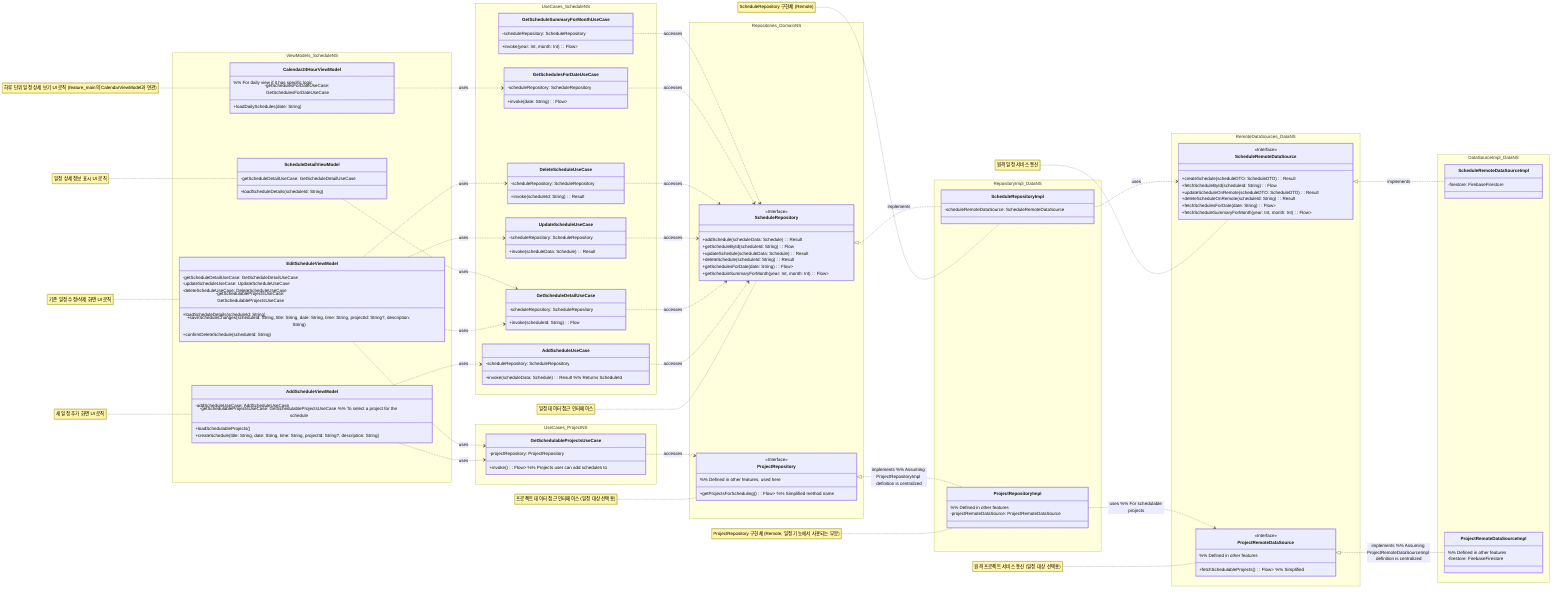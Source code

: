 classDiagram
    title Schedule Feature Architecture 

    %% Feature Layer (ViewModels)
    subgraph Feature Layer - ViewModels
        direction LR
        namespace ViewModels_ScheduleNS {
            class AddScheduleViewModel {
                -addScheduleUseCase: AddScheduleUseCase
                -getSchedulableProjectsUseCase: GetSchedulableProjectsUseCase %% To select a project for the schedule
                +loadSchedulableProjects()
                +createSchedule(title: String, date: String, time: String, projectId: String?, description: String)
            }
            class EditScheduleViewModel {
                -getScheduleDetailUseCase: GetScheduleDetailUseCase
                -updateScheduleUseCase: UpdateScheduleUseCase
                -deleteScheduleUseCase: DeleteScheduleUseCase
                -getSchedulableProjectsUseCase: GetSchedulableProjectsUseCase
                +loadScheduleDetails(scheduleId: String)
                +saveScheduleChanges(scheduleId: String, title: String, date: String, time: String, projectId: String?, description: String)
                +confirmDeleteSchedule(scheduleId: String)
            }
            class ScheduleDetailViewModel {
                -getScheduleDetailUseCase: GetScheduleDetailUseCase
                +loadScheduleDetails(scheduleId: String)
            }
            class Calendar24HourViewModel { %% For daily view if it has specific logic
                -getSchedulesForDateUseCase: GetSchedulesForDateUseCase
                +loadDailySchedules(date: String)
            }
        }
    end
    note for AddScheduleViewModel "새 일정 추가 화면 UI 로직"
    note for EditScheduleViewModel "기존 일정 수정/삭제 화면 UI 로직"
    note for ScheduleDetailViewModel "일정 상세 정보 표시 UI 로직"
    note for Calendar24HourViewModel "하루 단위 일정 상세 보기 UI 로직 (feature_main의 CalendarViewModel과 연관)"

    %% Domain Layer (UseCases & Repository Interfaces)
    subgraph Domain Layer
        direction LR
        namespace UseCases_ScheduleNS {
            class AddScheduleUseCase {
                -scheduleRepository: ScheduleRepository
                +invoke(scheduleData: Schedule): Result<String> %% Returns ScheduleId
            }
            class GetScheduleDetailUseCase {
                -scheduleRepository: ScheduleRepository
                +invoke(scheduleId: String): Flow<Schedule?>
            }
            class UpdateScheduleUseCase {
                -scheduleRepository: ScheduleRepository
                +invoke(scheduleData: Schedule): Result<Unit>
            }
            class DeleteScheduleUseCase {
                -scheduleRepository: ScheduleRepository
                +invoke(scheduleId: String): Result<Unit>
            }
            class GetSchedulesForDateUseCase {
                 %% Used by CalendarViewModel in feature_main and potentially here
                -scheduleRepository: ScheduleRepository
                +invoke(date: String): Flow<List<Schedule>>
            }
            class GetScheduleSummaryForMonthUseCase { 
                %% Used by CalendarViewModel in feature_main
                -scheduleRepository: ScheduleRepository
                +invoke(year: Int, month: Int): Flow<Map<Int, Int>>
            }
        }
        namespace UseCases_ProjectNS {
             %% Used for selecting project for schedule
            class GetSchedulableProjectsUseCase {
                -projectRepository: ProjectRepository
                +invoke(): Flow<List<Project>> %% Projects user can add schedules to
            }
        }

        namespace Repositories_DomainNS {
            class ScheduleRepository {
                <<Interface>>
                +addSchedule(scheduleData: Schedule): Result<String>
                +getScheduleById(scheduleId: String): Flow<Schedule?>
                +updateSchedule(scheduleData: Schedule): Result<Unit>
                +deleteSchedule(scheduleId: String): Result<Unit>
                +getSchedulesForDate(date: String): Flow<List<Schedule>>
                +getScheduleSummaryForMonth(year: Int, month: Int): Flow<Map<Int, Int>>
            }
            class ProjectRepository { %% Defined in other features, used here
                <<Interface>>
                +getProjectsForScheduling(): Flow<List<Project>> %% Simplified method name
            }
        }
        note for ScheduleRepository "일정 데이터 접근 인터페이스"
        note for ProjectRepository "프로젝트 데이터 접근 인터페이스 (일정 대상 선택용)"
    end

    %% Data Layer (Repository Implementation & Remote DataSources - Local Excluded)
    subgraph Data Layer
        direction LR
        namespace RepositoryImpl_DataNS {
            class ScheduleRepositoryImpl {
                -scheduleRemoteDataSource: ScheduleRemoteDataSource
                %% LocalDataSource excluded
            }
            class ProjectRepositoryImpl { %% Defined in other features
                -projectRemoteDataSource: ProjectRemoteDataSource
                %% Other DS excluded for this context
            }
        }
        note for ScheduleRepositoryImpl "ScheduleRepository 구현체 (Remote)"
        note for ProjectRepositoryImpl "ProjectRepository 구현체 (Remote, 일정 기능에서 사용되는 부분)"


        namespace RemoteDataSources_DataNS {
            class ScheduleRemoteDataSource {
                <<Interface>>
                +createSchedule(scheduleDTO: ScheduleDTO): Result<String>
                +fetchScheduleById(scheduleId: String): Flow<ScheduleDTO?>
                +updateScheduleOnRemote(scheduleDTO: ScheduleDTO): Result<Unit>
                +deleteScheduleOnRemote(scheduleId: String): Result<Unit>
                +fetchSchedulesForDate(date: String): Flow<List<ScheduleDTO>>
                +fetchScheduleSummaryForMonth(year: Int, month: Int): Flow<Map<Int, Int>>
            }
            class ProjectRemoteDataSource { %% Defined in other features
                <<Interface>>
                +fetchSchedulableProjects(): Flow<List<ProjectDTO>> %% Simplified
            }
        }
        note for ScheduleRemoteDataSource "원격 일정 서비스 통신"
        note for ProjectRemoteDataSource "원격 프로젝트 서비스 통신 (일정 대상 선택용)"

        namespace DataSourceImpl_DataNS {
            class ScheduleRemoteDataSourceImpl {
                -firestore: FirebaseFirestore
            }
            class ProjectRemoteDataSourceImpl { %% Defined in other features
                -firestore: FirebaseFirestore
            }
        }
    end

    %% ===== Relationships =====
    %% ViewModel -> UseCase
    AddScheduleViewModel ..> AddScheduleUseCase : uses
    AddScheduleViewModel ..> GetSchedulableProjectsUseCase : uses
    EditScheduleViewModel ..> GetScheduleDetailUseCase : uses
    EditScheduleViewModel ..> UpdateScheduleUseCase : uses
    EditScheduleViewModel ..> DeleteScheduleUseCase : uses
    EditScheduleViewModel ..> GetSchedulableProjectsUseCase : uses
    ScheduleDetailViewModel ..> GetScheduleDetailUseCase : uses
    Calendar24HourViewModel ..> GetSchedulesForDateUseCase : uses

    %% UseCase -> Repository Interface
    AddScheduleUseCase ..> ScheduleRepository : accesses
    GetScheduleDetailUseCase ..> ScheduleRepository : accesses
    UpdateScheduleUseCase ..> ScheduleRepository : accesses
    DeleteScheduleUseCase ..> ScheduleRepository : accesses
    GetSchedulesForDateUseCase ..> ScheduleRepository : accesses
    GetScheduleSummaryForMonthUseCase ..> ScheduleRepository : accesses
    GetSchedulableProjectsUseCase ..> ProjectRepository : accesses

    %% Repository Implementation -> Repository Interface
    ScheduleRepository <|.. ScheduleRepositoryImpl : implements
    ProjectRepository <|.. ProjectRepositoryImpl : implements %% Assuming ProjectRepositoryImpl definition is centralized

    %% Repository Implementation -> DataSource Interface (Remote Only)
    ScheduleRepositoryImpl ..> ScheduleRemoteDataSource : uses
    ProjectRepositoryImpl ..> ProjectRemoteDataSource : uses %% For schedulable projects

    %% DataSource Implementation -> DataSource Interface
    ScheduleRemoteDataSource <|.. ScheduleRemoteDataSourceImpl : implements
    ProjectRemoteDataSource <|.. ProjectRemoteDataSourceImpl : implements %% Assuming ProjectRemoteDataSourceImpl definition is centralized